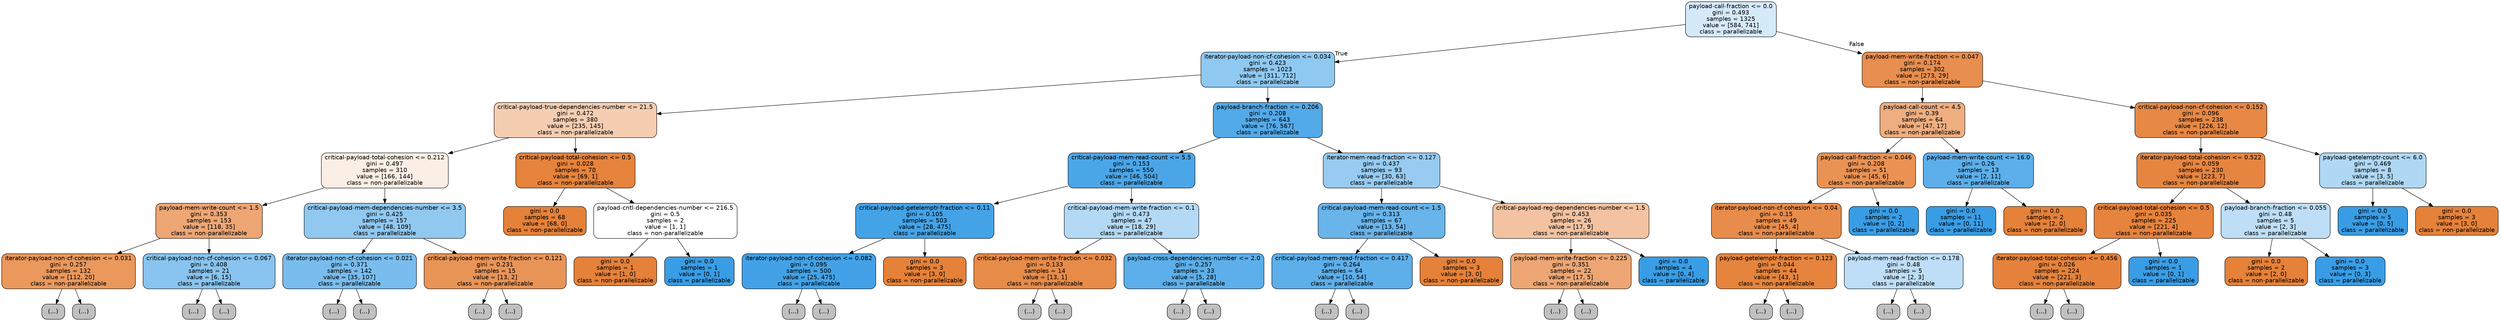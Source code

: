 digraph Tree {
node [shape=box, style="filled, rounded", color="black", fontname=helvetica] ;
edge [fontname=helvetica] ;
0 [label="payload-call-fraction <= 0.0\ngini = 0.493\nsamples = 1325\nvalue = [584, 741]\nclass = parallelizable", fillcolor="#399de536"] ;
1 [label="iterator-payload-non-cf-cohesion <= 0.034\ngini = 0.423\nsamples = 1023\nvalue = [311, 712]\nclass = parallelizable", fillcolor="#399de590"] ;
0 -> 1 [labeldistance=2.5, labelangle=45, headlabel="True"] ;
2 [label="critical-payload-true-dependencies-number <= 21.5\ngini = 0.472\nsamples = 380\nvalue = [235, 145]\nclass = non-parallelizable", fillcolor="#e5813962"] ;
1 -> 2 ;
3 [label="critical-payload-total-cohesion <= 0.212\ngini = 0.497\nsamples = 310\nvalue = [166, 144]\nclass = non-parallelizable", fillcolor="#e5813922"] ;
2 -> 3 ;
4 [label="payload-mem-write-count <= 1.5\ngini = 0.353\nsamples = 153\nvalue = [118, 35]\nclass = non-parallelizable", fillcolor="#e58139b3"] ;
3 -> 4 ;
5 [label="iterator-payload-non-cf-cohesion <= 0.031\ngini = 0.257\nsamples = 132\nvalue = [112, 20]\nclass = non-parallelizable", fillcolor="#e58139d1"] ;
4 -> 5 ;
6 [label="(...)", fillcolor="#C0C0C0"] ;
5 -> 6 ;
21 [label="(...)", fillcolor="#C0C0C0"] ;
5 -> 21 ;
34 [label="critical-payload-non-cf-cohesion <= 0.067\ngini = 0.408\nsamples = 21\nvalue = [6, 15]\nclass = parallelizable", fillcolor="#399de599"] ;
4 -> 34 ;
35 [label="(...)", fillcolor="#C0C0C0"] ;
34 -> 35 ;
40 [label="(...)", fillcolor="#C0C0C0"] ;
34 -> 40 ;
41 [label="critical-payload-mem-dependencies-number <= 3.5\ngini = 0.425\nsamples = 157\nvalue = [48, 109]\nclass = parallelizable", fillcolor="#399de58f"] ;
3 -> 41 ;
42 [label="iterator-payload-non-cf-cohesion <= 0.021\ngini = 0.371\nsamples = 142\nvalue = [35, 107]\nclass = parallelizable", fillcolor="#399de5ac"] ;
41 -> 42 ;
43 [label="(...)", fillcolor="#C0C0C0"] ;
42 -> 43 ;
60 [label="(...)", fillcolor="#C0C0C0"] ;
42 -> 60 ;
81 [label="critical-payload-mem-write-fraction <= 0.121\ngini = 0.231\nsamples = 15\nvalue = [13, 2]\nclass = non-parallelizable", fillcolor="#e58139d8"] ;
41 -> 81 ;
82 [label="(...)", fillcolor="#C0C0C0"] ;
81 -> 82 ;
83 [label="(...)", fillcolor="#C0C0C0"] ;
81 -> 83 ;
84 [label="critical-payload-total-cohesion <= 0.5\ngini = 0.028\nsamples = 70\nvalue = [69, 1]\nclass = non-parallelizable", fillcolor="#e58139fb"] ;
2 -> 84 ;
85 [label="gini = 0.0\nsamples = 68\nvalue = [68, 0]\nclass = non-parallelizable", fillcolor="#e58139ff"] ;
84 -> 85 ;
86 [label="payload-cntl-dependencies-number <= 216.5\ngini = 0.5\nsamples = 2\nvalue = [1, 1]\nclass = non-parallelizable", fillcolor="#e5813900"] ;
84 -> 86 ;
87 [label="gini = 0.0\nsamples = 1\nvalue = [1, 0]\nclass = non-parallelizable", fillcolor="#e58139ff"] ;
86 -> 87 ;
88 [label="gini = 0.0\nsamples = 1\nvalue = [0, 1]\nclass = parallelizable", fillcolor="#399de5ff"] ;
86 -> 88 ;
89 [label="payload-branch-fraction <= 0.206\ngini = 0.208\nsamples = 643\nvalue = [76, 567]\nclass = parallelizable", fillcolor="#399de5dd"] ;
1 -> 89 ;
90 [label="critical-payload-mem-read-count <= 5.5\ngini = 0.153\nsamples = 550\nvalue = [46, 504]\nclass = parallelizable", fillcolor="#399de5e8"] ;
89 -> 90 ;
91 [label="critical-payload-getelemptr-fraction <= 0.11\ngini = 0.105\nsamples = 503\nvalue = [28, 475]\nclass = parallelizable", fillcolor="#399de5f0"] ;
90 -> 91 ;
92 [label="iterator-payload-non-cf-cohesion <= 0.082\ngini = 0.095\nsamples = 500\nvalue = [25, 475]\nclass = parallelizable", fillcolor="#399de5f2"] ;
91 -> 92 ;
93 [label="(...)", fillcolor="#C0C0C0"] ;
92 -> 93 ;
142 [label="(...)", fillcolor="#C0C0C0"] ;
92 -> 142 ;
147 [label="gini = 0.0\nsamples = 3\nvalue = [3, 0]\nclass = non-parallelizable", fillcolor="#e58139ff"] ;
91 -> 147 ;
148 [label="critical-payload-mem-write-fraction <= 0.1\ngini = 0.473\nsamples = 47\nvalue = [18, 29]\nclass = parallelizable", fillcolor="#399de561"] ;
90 -> 148 ;
149 [label="critical-payload-mem-write-fraction <= 0.032\ngini = 0.133\nsamples = 14\nvalue = [13, 1]\nclass = non-parallelizable", fillcolor="#e58139eb"] ;
148 -> 149 ;
150 [label="(...)", fillcolor="#C0C0C0"] ;
149 -> 150 ;
151 [label="(...)", fillcolor="#C0C0C0"] ;
149 -> 151 ;
152 [label="payload-cross-dependencies-number <= 2.0\ngini = 0.257\nsamples = 33\nvalue = [5, 28]\nclass = parallelizable", fillcolor="#399de5d1"] ;
148 -> 152 ;
153 [label="(...)", fillcolor="#C0C0C0"] ;
152 -> 153 ;
156 [label="(...)", fillcolor="#C0C0C0"] ;
152 -> 156 ;
161 [label="iterator-mem-read-fraction <= 0.127\ngini = 0.437\nsamples = 93\nvalue = [30, 63]\nclass = parallelizable", fillcolor="#399de586"] ;
89 -> 161 ;
162 [label="critical-payload-mem-read-count <= 1.5\ngini = 0.313\nsamples = 67\nvalue = [13, 54]\nclass = parallelizable", fillcolor="#399de5c2"] ;
161 -> 162 ;
163 [label="critical-payload-mem-read-fraction <= 0.417\ngini = 0.264\nsamples = 64\nvalue = [10, 54]\nclass = parallelizable", fillcolor="#399de5d0"] ;
162 -> 163 ;
164 [label="(...)", fillcolor="#C0C0C0"] ;
163 -> 164 ;
175 [label="(...)", fillcolor="#C0C0C0"] ;
163 -> 175 ;
176 [label="gini = 0.0\nsamples = 3\nvalue = [3, 0]\nclass = non-parallelizable", fillcolor="#e58139ff"] ;
162 -> 176 ;
177 [label="critical-payload-reg-dependencies-number <= 1.5\ngini = 0.453\nsamples = 26\nvalue = [17, 9]\nclass = non-parallelizable", fillcolor="#e5813978"] ;
161 -> 177 ;
178 [label="payload-mem-write-fraction <= 0.225\ngini = 0.351\nsamples = 22\nvalue = [17, 5]\nclass = non-parallelizable", fillcolor="#e58139b4"] ;
177 -> 178 ;
179 [label="(...)", fillcolor="#C0C0C0"] ;
178 -> 179 ;
186 [label="(...)", fillcolor="#C0C0C0"] ;
178 -> 186 ;
187 [label="gini = 0.0\nsamples = 4\nvalue = [0, 4]\nclass = parallelizable", fillcolor="#399de5ff"] ;
177 -> 187 ;
188 [label="payload-mem-write-fraction <= 0.047\ngini = 0.174\nsamples = 302\nvalue = [273, 29]\nclass = non-parallelizable", fillcolor="#e58139e4"] ;
0 -> 188 [labeldistance=2.5, labelangle=-45, headlabel="False"] ;
189 [label="payload-call-count <= 4.5\ngini = 0.39\nsamples = 64\nvalue = [47, 17]\nclass = non-parallelizable", fillcolor="#e58139a3"] ;
188 -> 189 ;
190 [label="payload-call-fraction <= 0.046\ngini = 0.208\nsamples = 51\nvalue = [45, 6]\nclass = non-parallelizable", fillcolor="#e58139dd"] ;
189 -> 190 ;
191 [label="iterator-payload-non-cf-cohesion <= 0.04\ngini = 0.15\nsamples = 49\nvalue = [45, 4]\nclass = non-parallelizable", fillcolor="#e58139e8"] ;
190 -> 191 ;
192 [label="payload-getelemptr-fraction <= 0.123\ngini = 0.044\nsamples = 44\nvalue = [43, 1]\nclass = non-parallelizable", fillcolor="#e58139f9"] ;
191 -> 192 ;
193 [label="(...)", fillcolor="#C0C0C0"] ;
192 -> 193 ;
196 [label="(...)", fillcolor="#C0C0C0"] ;
192 -> 196 ;
197 [label="payload-mem-read-fraction <= 0.178\ngini = 0.48\nsamples = 5\nvalue = [2, 3]\nclass = parallelizable", fillcolor="#399de555"] ;
191 -> 197 ;
198 [label="(...)", fillcolor="#C0C0C0"] ;
197 -> 198 ;
199 [label="(...)", fillcolor="#C0C0C0"] ;
197 -> 199 ;
200 [label="gini = 0.0\nsamples = 2\nvalue = [0, 2]\nclass = parallelizable", fillcolor="#399de5ff"] ;
190 -> 200 ;
201 [label="payload-mem-write-count <= 16.0\ngini = 0.26\nsamples = 13\nvalue = [2, 11]\nclass = parallelizable", fillcolor="#399de5d1"] ;
189 -> 201 ;
202 [label="gini = 0.0\nsamples = 11\nvalue = [0, 11]\nclass = parallelizable", fillcolor="#399de5ff"] ;
201 -> 202 ;
203 [label="gini = 0.0\nsamples = 2\nvalue = [2, 0]\nclass = non-parallelizable", fillcolor="#e58139ff"] ;
201 -> 203 ;
204 [label="critical-payload-non-cf-cohesion <= 0.152\ngini = 0.096\nsamples = 238\nvalue = [226, 12]\nclass = non-parallelizable", fillcolor="#e58139f1"] ;
188 -> 204 ;
205 [label="iterator-payload-total-cohesion <= 0.522\ngini = 0.059\nsamples = 230\nvalue = [223, 7]\nclass = non-parallelizable", fillcolor="#e58139f7"] ;
204 -> 205 ;
206 [label="critical-payload-total-cohesion <= 0.5\ngini = 0.035\nsamples = 225\nvalue = [221, 4]\nclass = non-parallelizable", fillcolor="#e58139fa"] ;
205 -> 206 ;
207 [label="iterator-payload-total-cohesion <= 0.456\ngini = 0.026\nsamples = 224\nvalue = [221, 3]\nclass = non-parallelizable", fillcolor="#e58139fc"] ;
206 -> 207 ;
208 [label="(...)", fillcolor="#C0C0C0"] ;
207 -> 208 ;
213 [label="(...)", fillcolor="#C0C0C0"] ;
207 -> 213 ;
218 [label="gini = 0.0\nsamples = 1\nvalue = [0, 1]\nclass = parallelizable", fillcolor="#399de5ff"] ;
206 -> 218 ;
219 [label="payload-branch-fraction <= 0.055\ngini = 0.48\nsamples = 5\nvalue = [2, 3]\nclass = parallelizable", fillcolor="#399de555"] ;
205 -> 219 ;
220 [label="gini = 0.0\nsamples = 2\nvalue = [2, 0]\nclass = non-parallelizable", fillcolor="#e58139ff"] ;
219 -> 220 ;
221 [label="gini = 0.0\nsamples = 3\nvalue = [0, 3]\nclass = parallelizable", fillcolor="#399de5ff"] ;
219 -> 221 ;
222 [label="payload-getelemptr-count <= 6.0\ngini = 0.469\nsamples = 8\nvalue = [3, 5]\nclass = parallelizable", fillcolor="#399de566"] ;
204 -> 222 ;
223 [label="gini = 0.0\nsamples = 5\nvalue = [0, 5]\nclass = parallelizable", fillcolor="#399de5ff"] ;
222 -> 223 ;
224 [label="gini = 0.0\nsamples = 3\nvalue = [3, 0]\nclass = non-parallelizable", fillcolor="#e58139ff"] ;
222 -> 224 ;
}